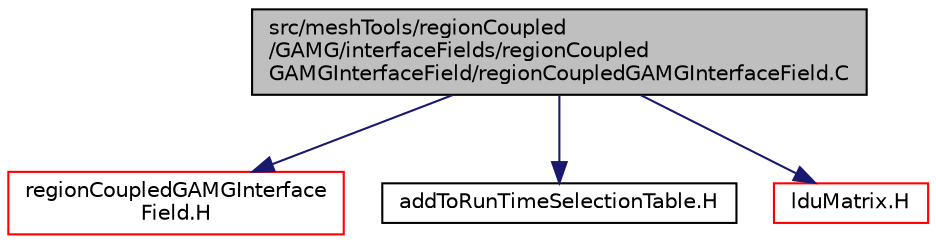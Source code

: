 digraph "src/meshTools/regionCoupled/GAMG/interfaceFields/regionCoupledGAMGInterfaceField/regionCoupledGAMGInterfaceField.C"
{
  bgcolor="transparent";
  edge [fontname="Helvetica",fontsize="10",labelfontname="Helvetica",labelfontsize="10"];
  node [fontname="Helvetica",fontsize="10",shape=record];
  Node0 [label="src/meshTools/regionCoupled\l/GAMG/interfaceFields/regionCoupled\lGAMGInterfaceField/regionCoupledGAMGInterfaceField.C",height=0.2,width=0.4,color="black", fillcolor="grey75", style="filled", fontcolor="black"];
  Node0 -> Node1 [color="midnightblue",fontsize="10",style="solid",fontname="Helvetica"];
  Node1 [label="regionCoupledGAMGInterface\lField.H",height=0.2,width=0.4,color="red",URL="$a08384.html"];
  Node0 -> Node268 [color="midnightblue",fontsize="10",style="solid",fontname="Helvetica"];
  Node268 [label="addToRunTimeSelectionTable.H",height=0.2,width=0.4,color="black",URL="$a09989.html",tooltip="Macros for easy insertion into run-time selection tables. "];
  Node0 -> Node269 [color="midnightblue",fontsize="10",style="solid",fontname="Helvetica"];
  Node269 [label="lduMatrix.H",height=0.2,width=0.4,color="red",URL="$a11309.html"];
}
